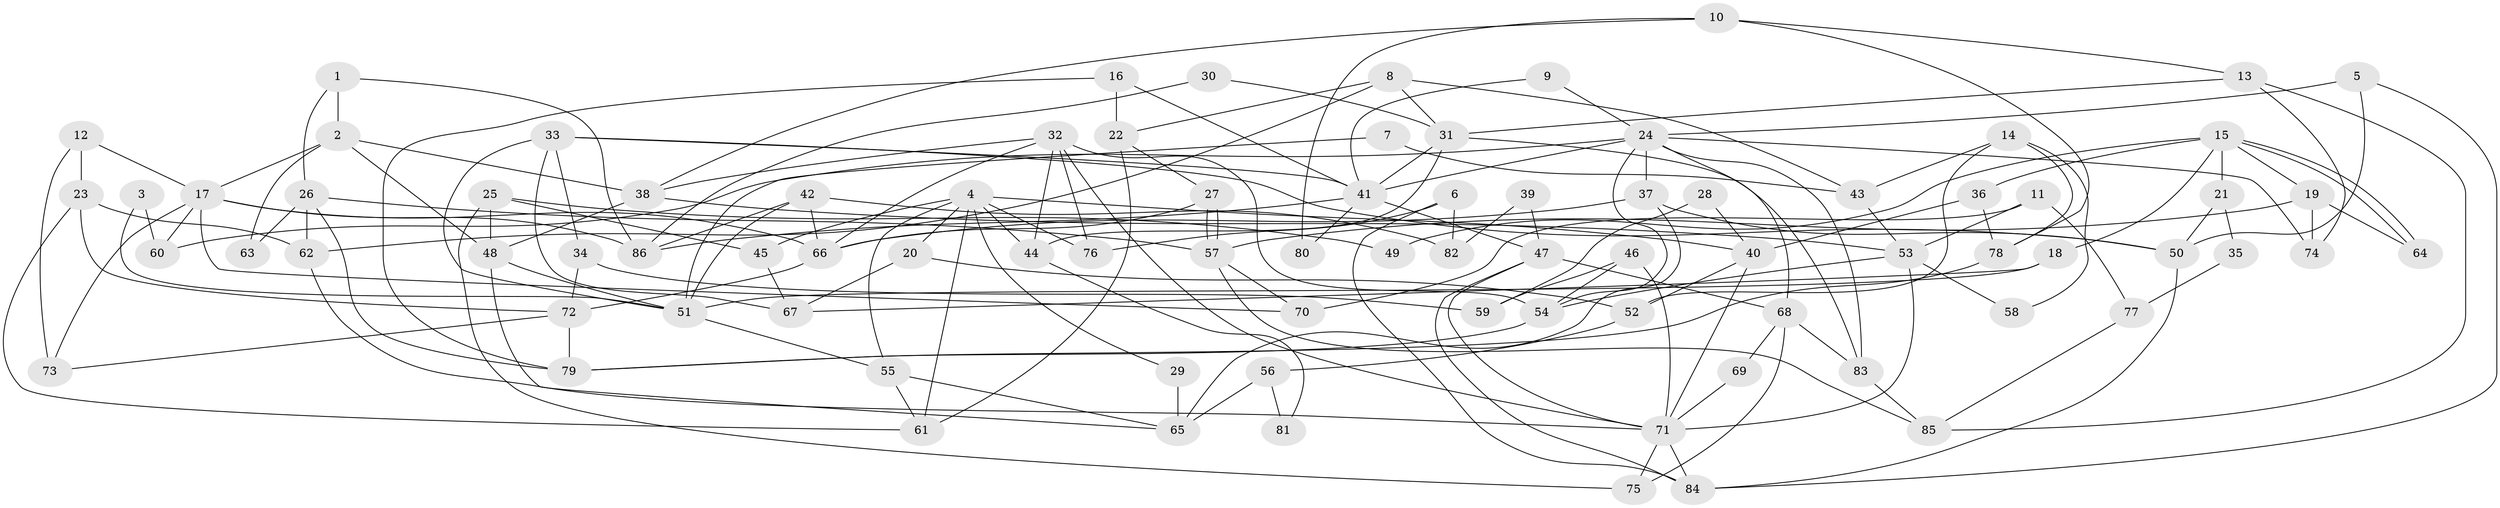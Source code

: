// Generated by graph-tools (version 1.1) at 2025/50/03/09/25 04:50:13]
// undirected, 86 vertices, 172 edges
graph export_dot {
graph [start="1"]
  node [color=gray90,style=filled];
  1;
  2;
  3;
  4;
  5;
  6;
  7;
  8;
  9;
  10;
  11;
  12;
  13;
  14;
  15;
  16;
  17;
  18;
  19;
  20;
  21;
  22;
  23;
  24;
  25;
  26;
  27;
  28;
  29;
  30;
  31;
  32;
  33;
  34;
  35;
  36;
  37;
  38;
  39;
  40;
  41;
  42;
  43;
  44;
  45;
  46;
  47;
  48;
  49;
  50;
  51;
  52;
  53;
  54;
  55;
  56;
  57;
  58;
  59;
  60;
  61;
  62;
  63;
  64;
  65;
  66;
  67;
  68;
  69;
  70;
  71;
  72;
  73;
  74;
  75;
  76;
  77;
  78;
  79;
  80;
  81;
  82;
  83;
  84;
  85;
  86;
  1 -- 86;
  1 -- 26;
  1 -- 2;
  2 -- 48;
  2 -- 17;
  2 -- 38;
  2 -- 63;
  3 -- 51;
  3 -- 60;
  4 -- 61;
  4 -- 44;
  4 -- 20;
  4 -- 29;
  4 -- 40;
  4 -- 45;
  4 -- 55;
  4 -- 76;
  5 -- 50;
  5 -- 84;
  5 -- 24;
  6 -- 84;
  6 -- 76;
  6 -- 82;
  7 -- 43;
  7 -- 51;
  8 -- 22;
  8 -- 31;
  8 -- 43;
  8 -- 62;
  9 -- 24;
  9 -- 41;
  10 -- 78;
  10 -- 38;
  10 -- 13;
  10 -- 80;
  11 -- 53;
  11 -- 70;
  11 -- 77;
  12 -- 23;
  12 -- 17;
  12 -- 73;
  13 -- 74;
  13 -- 31;
  13 -- 85;
  14 -- 43;
  14 -- 78;
  14 -- 52;
  14 -- 58;
  15 -- 18;
  15 -- 64;
  15 -- 64;
  15 -- 19;
  15 -- 21;
  15 -- 36;
  15 -- 49;
  16 -- 79;
  16 -- 41;
  16 -- 22;
  17 -- 86;
  17 -- 60;
  17 -- 66;
  17 -- 70;
  17 -- 73;
  18 -- 51;
  18 -- 67;
  19 -- 57;
  19 -- 64;
  19 -- 74;
  20 -- 52;
  20 -- 67;
  21 -- 50;
  21 -- 35;
  22 -- 27;
  22 -- 61;
  23 -- 62;
  23 -- 61;
  23 -- 72;
  24 -- 37;
  24 -- 41;
  24 -- 54;
  24 -- 60;
  24 -- 68;
  24 -- 74;
  24 -- 83;
  25 -- 75;
  25 -- 48;
  25 -- 45;
  25 -- 49;
  26 -- 79;
  26 -- 57;
  26 -- 62;
  26 -- 63;
  27 -- 66;
  27 -- 57;
  27 -- 57;
  28 -- 40;
  28 -- 59;
  29 -- 65;
  30 -- 31;
  30 -- 86;
  31 -- 83;
  31 -- 41;
  31 -- 44;
  32 -- 66;
  32 -- 54;
  32 -- 38;
  32 -- 44;
  32 -- 71;
  32 -- 76;
  33 -- 41;
  33 -- 67;
  33 -- 34;
  33 -- 50;
  33 -- 51;
  34 -- 72;
  34 -- 59;
  35 -- 77;
  36 -- 40;
  36 -- 78;
  37 -- 50;
  37 -- 66;
  37 -- 65;
  38 -- 48;
  38 -- 53;
  39 -- 47;
  39 -- 82;
  40 -- 71;
  40 -- 52;
  41 -- 47;
  41 -- 80;
  41 -- 86;
  42 -- 51;
  42 -- 66;
  42 -- 82;
  42 -- 86;
  43 -- 53;
  44 -- 81;
  45 -- 67;
  46 -- 71;
  46 -- 54;
  46 -- 59;
  47 -- 71;
  47 -- 68;
  47 -- 84;
  48 -- 65;
  48 -- 51;
  50 -- 84;
  51 -- 55;
  52 -- 56;
  53 -- 71;
  53 -- 54;
  53 -- 58;
  54 -- 79;
  55 -- 61;
  55 -- 65;
  56 -- 65;
  56 -- 81;
  57 -- 85;
  57 -- 70;
  62 -- 71;
  66 -- 72;
  68 -- 69;
  68 -- 75;
  68 -- 83;
  69 -- 71;
  71 -- 75;
  71 -- 84;
  72 -- 73;
  72 -- 79;
  77 -- 85;
  78 -- 79;
  83 -- 85;
}
